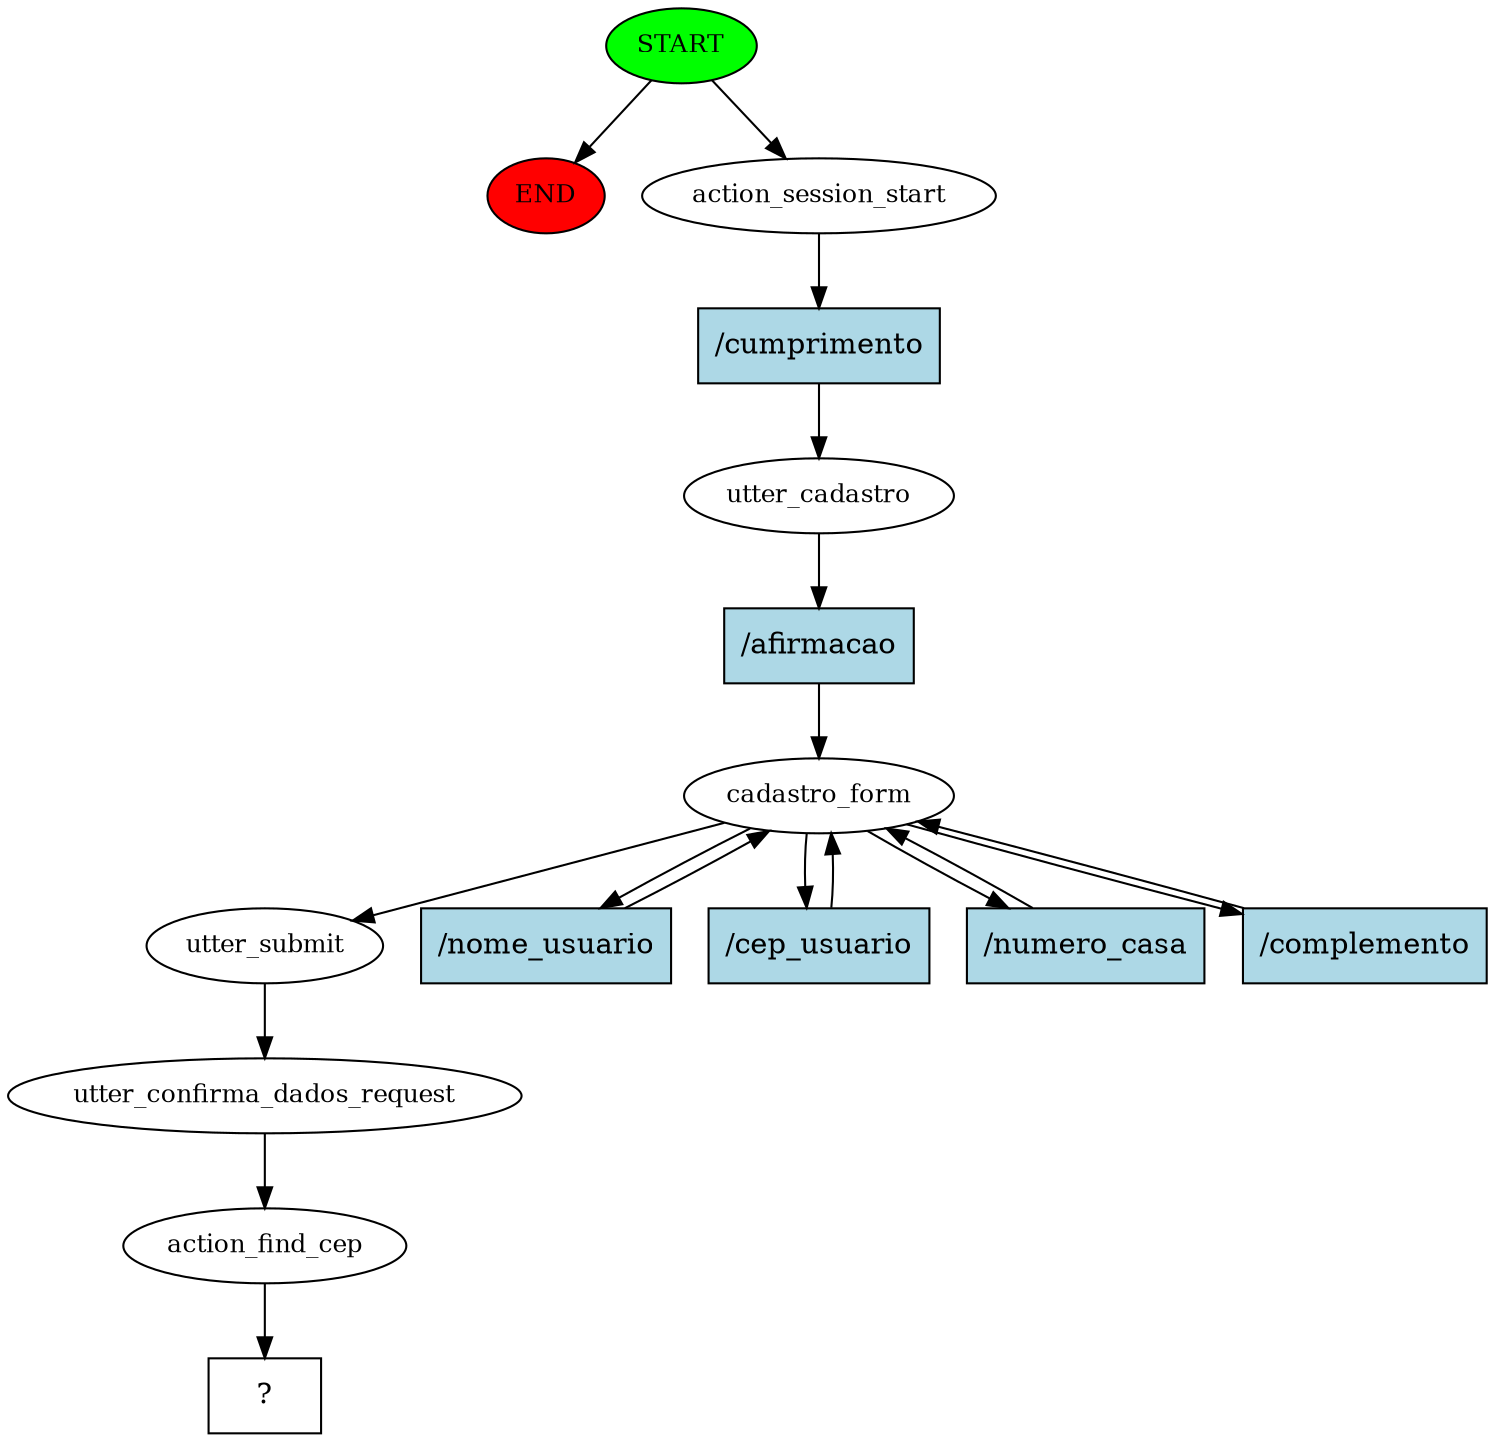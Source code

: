 digraph  {
0 [class="start active", fillcolor=green, fontsize=12, label=START, style=filled];
"-1" [class=end, fillcolor=red, fontsize=12, label=END, style=filled];
1 [class=active, fontsize=12, label=action_session_start];
2 [class=active, fontsize=12, label=utter_cadastro];
3 [class=active, fontsize=12, label=cadastro_form];
8 [class=active, fontsize=12, label=utter_submit];
9 [class=active, fontsize=12, label=utter_confirma_dados_request];
10 [class=active, fontsize=12, label=action_find_cep];
11 [class="intent dashed active", label="  ?  ", shape=rect];
12 [class="intent active", fillcolor=lightblue, label="/cumprimento", shape=rect, style=filled];
13 [class="intent active", fillcolor=lightblue, label="/afirmacao", shape=rect, style=filled];
14 [class="intent active", fillcolor=lightblue, label="/nome_usuario", shape=rect, style=filled];
15 [class="intent active", fillcolor=lightblue, label="/cep_usuario", shape=rect, style=filled];
16 [class="intent active", fillcolor=lightblue, label="/numero_casa", shape=rect, style=filled];
17 [class="intent active", fillcolor=lightblue, label="/complemento", shape=rect, style=filled];
0 -> "-1"  [class="", key=NONE, label=""];
0 -> 1  [class=active, key=NONE, label=""];
1 -> 12  [class=active, key=0];
2 -> 13  [class=active, key=0];
3 -> 8  [class=active, key=NONE, label=""];
3 -> 14  [class=active, key=0];
3 -> 15  [class=active, key=0];
3 -> 16  [class=active, key=0];
3 -> 17  [class=active, key=0];
8 -> 9  [class=active, key=NONE, label=""];
9 -> 10  [class=active, key=NONE, label=""];
10 -> 11  [class=active, key=NONE, label=""];
12 -> 2  [class=active, key=0];
13 -> 3  [class=active, key=0];
14 -> 3  [class=active, key=0];
15 -> 3  [class=active, key=0];
16 -> 3  [class=active, key=0];
17 -> 3  [class=active, key=0];
}
